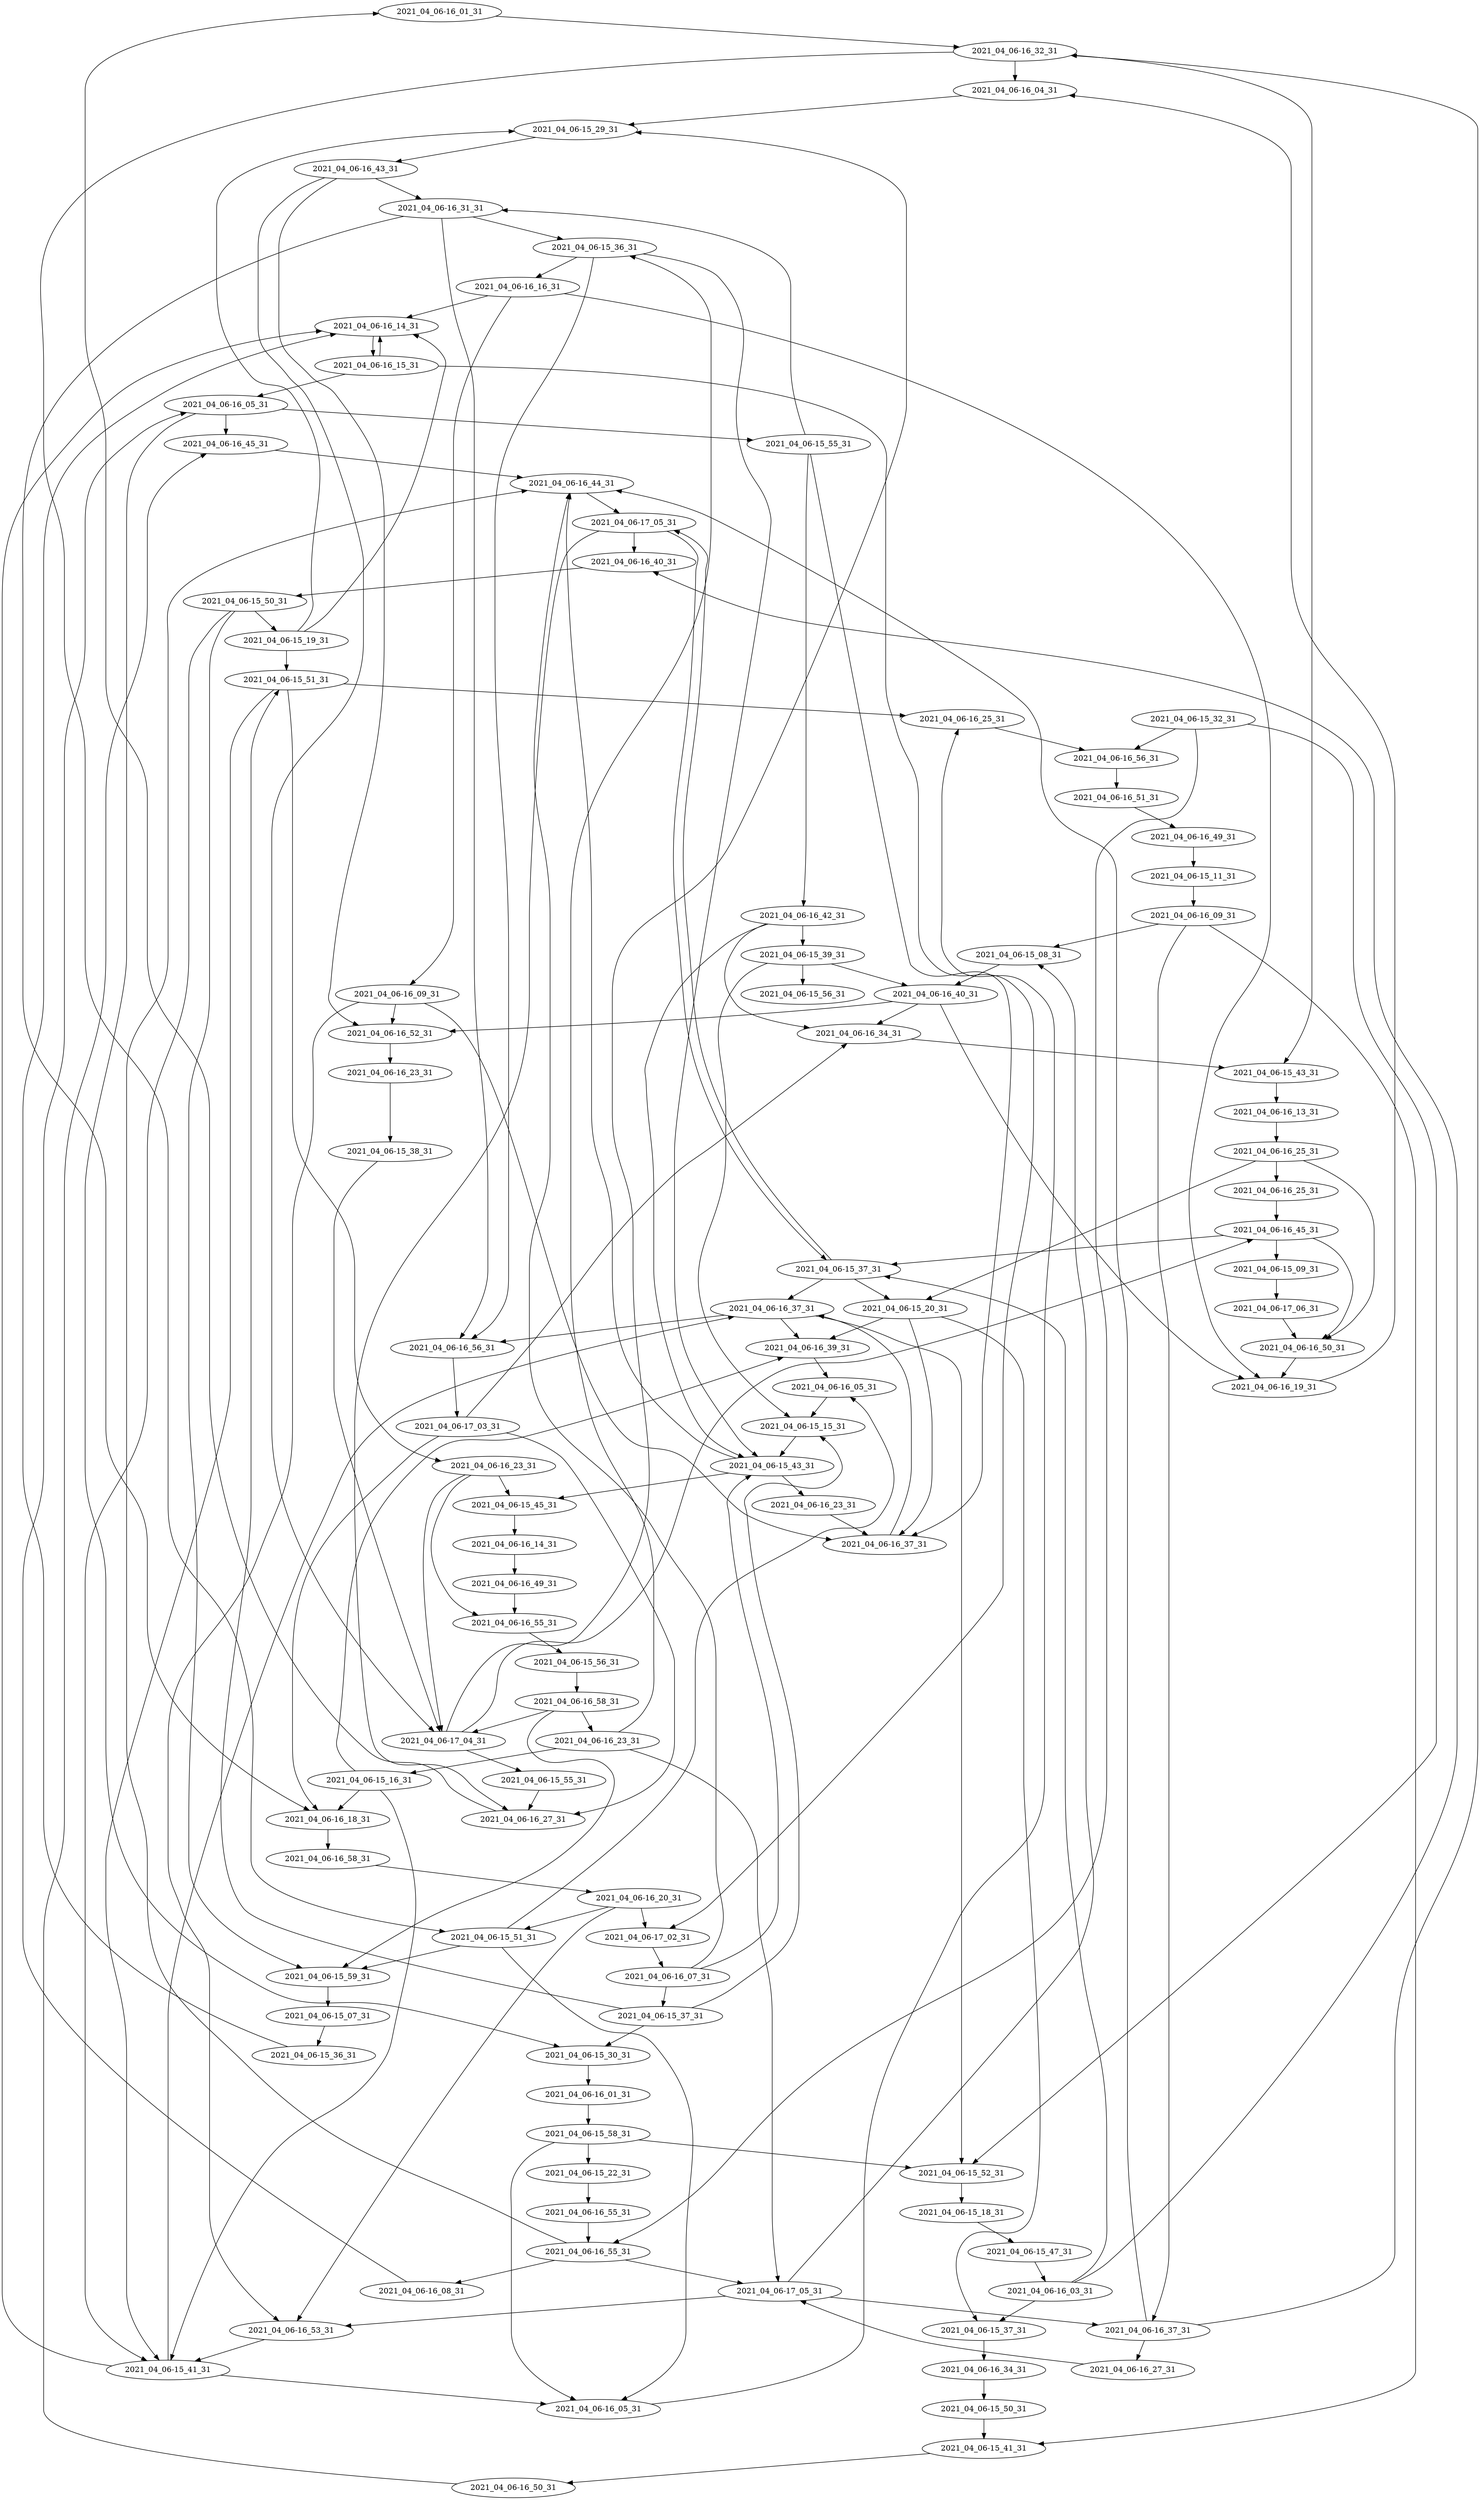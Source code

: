 digraph {
	0 [label="2021_04_06-16_01_31"]
	1 [label="2021_04_06-16_20_31"]
	2 [label="2021_04_06-16_40_31"]
	3 [label="2021_04_06-16_44_31"]
	4 [label="2021_04_06-16_07_31"]
	5 [label="2021_04_06-16_27_31"]
	6 [label="2021_04_06-16_05_31"]
	7 [label="2021_04_06-15_07_31"]
	8 [label="2021_04_06-15_45_31"]
	9 [label="2021_04_06-15_59_31"]
	10 [label="2021_04_06-16_42_31"]
	11 [label="2021_04_06-16_49_31"]
	12 [label="2021_04_06-15_52_31"]
	13 [label="2021_04_06-16_40_31"]
	14 [label="2021_04_06-15_09_31"]
	15 [label="2021_04_06-15_18_31"]
	16 [label="2021_04_06-16_45_31"]
	17 [label="2021_04_06-16_03_31"]
	18 [label="2021_04_06-16_31_31"]
	19 [label="2021_04_06-15_19_31"]
	20 [label="2021_04_06-16_23_31"]
	21 [label="2021_04_06-16_55_31"]
	22 [label="2021_04_06-16_25_31"]
	23 [label="2021_04_06-15_41_31"]
	24 [label="2021_04_06-16_58_31"]
	25 [label="2021_04_06-16_58_31"]
	26 [label="2021_04_06-15_51_31"]
	27 [label="2021_04_06-15_16_31"]
	28 [label="2021_04_06-16_15_31"]
	29 [label="2021_04_06-16_25_31"]
	30 [label="2021_04_06-15_55_31"]
	31 [label="2021_04_06-15_36_31"]
	32 [label="2021_04_06-16_14_31"]
	33 [label="2021_04_06-16_49_31"]
	34 [label="2021_04_06-17_05_31"]
	35 [label="2021_04_06-15_32_31"]
	36 [label="2021_04_06-15_36_31"]
	37 [label="2021_04_06-16_55_31"]
	38 [label="2021_04_06-15_47_31"]
	39 [label="2021_04_06-16_01_31"]
	40 [label="2021_04_06-16_43_31"]
	41 [label="2021_04_06-16_53_31"]
	42 [label="2021_04_06-16_39_31"]
	43 [label="2021_04_06-15_37_31"]
	44 [label="2021_04_06-15_50_31"]
	45 [label="2021_04_06-16_14_31"]
	46 [label="2021_04_06-15_30_31"]
	47 [label="2021_04_06-15_29_31"]
	48 [label="2021_04_06-16_56_31"]
	49 [label="2021_04_06-16_25_31"]
	50 [label="2021_04_06-16_19_31"]
	51 [label="2021_04_06-15_58_31"]
	52 [label="2021_04_06-16_37_31"]
	53 [label="2021_04_06-15_55_31"]
	54 [label="2021_04_06-15_37_31"]
	55 [label="2021_04_06-15_56_31"]
	56 [label="2021_04_06-16_27_31"]
	57 [label="2021_04_06-15_50_31"]
	58 [label="2021_04_06-16_04_31"]
	59 [label="2021_04_06-15_22_31"]
	60 [label="2021_04_06-15_08_31"]
	61 [label="2021_04_06-16_32_31"]
	62 [label="2021_04_06-16_05_31"]
	63 [label="2021_04_06-17_05_31"]
	64 [label="2021_04_06-16_55_31"]
	65 [label="2021_04_06-17_03_31"]
	66 [label="2021_04_06-15_20_31"]
	67 [label="2021_04_06-16_18_31"]
	68 [label="2021_04_06-16_16_31"]
	69 [label="2021_04_06-15_38_31"]
	70 [label="2021_04_06-16_34_31"]
	71 [label="2021_04_06-16_34_31"]
	72 [label="2021_04_06-16_45_31"]
	73 [label="2021_04_06-16_13_31"]
	74 [label="2021_04_06-15_37_31"]
	75 [label="2021_04_06-16_23_31"]
	76 [label="2021_04_06-16_05_31"]
	77 [label="2021_04_06-15_15_31"]
	78 [label="2021_04_06-17_02_31"]
	79 [label="2021_04_06-17_04_31"]
	80 [label="2021_04_06-16_37_31"]
	81 [label="2021_04_06-16_23_31"]
	82 [label="2021_04_06-16_56_31"]
	83 [label="2021_04_06-16_23_31"]
	84 [label="2021_04_06-15_39_31"]
	85 [label="2021_04_06-15_11_31"]
	86 [label="2021_04_06-16_09_31"]
	87 [label="2021_04_06-16_09_31"]
	88 [label="2021_04_06-16_50_31"]
	89 [label="2021_04_06-15_43_31"]
	90 [label="2021_04_06-16_37_31"]
	91 [label="2021_04_06-16_08_31"]
	92 [label="2021_04_06-17_06_31"]
	93 [label="2021_04_06-15_43_31"]
	94 [label="2021_04_06-16_52_31"]
	95 [label="2021_04_06-15_51_31"]
	96 [label="2021_04_06-15_41_31"]
	97 [label="2021_04_06-16_50_31"]
	98 [label="2021_04_06-16_51_31"]
	99 [label="2021_04_06-15_56_31"]
	0 -> 61
	1 -> 41
	1 -> 78
	1 -> 95
	2 -> 50
	2 -> 71
	2 -> 94
	3 -> 63
	4 -> 3
	4 -> 43
	4 -> 89
	5 -> 0
	6 -> 16
	6 -> 46
	6 -> 53
	7 -> 31
	8 -> 32
	9 -> 7
	10 -> 71
	10 -> 84
	10 -> 89
	11 -> 37
	12 -> 15
	13 -> 44
	14 -> 92
	15 -> 38
	16 -> 3
	17 -> 13
	17 -> 54
	17 -> 74
	18 -> 36
	18 -> 67
	18 -> 82
	19 -> 26
	19 -> 45
	19 -> 47
	20 -> 69
	21 -> 3
	21 -> 34
	21 -> 91
	22 -> 72
	23 -> 97
	24 -> 9
	24 -> 79
	24 -> 83
	25 -> 1
	26 -> 49
	26 -> 75
	26 -> 96
	27 -> 42
	27 -> 67
	27 -> 96
	28 -> 6
	28 -> 45
	28 -> 78
	29 -> 22
	29 -> 66
	29 -> 88
	30 -> 5
	31 -> 45
	32 -> 11
	33 -> 85
	34 -> 41
	34 -> 60
	34 -> 90
	35 -> 12
	35 -> 21
	35 -> 48
	36 -> 68
	36 -> 82
	36 -> 89
	37 -> 55
	38 -> 17
	39 -> 51
	40 -> 18
	40 -> 79
	40 -> 94
	41 -> 96
	42 -> 76
	43 -> 26
	43 -> 46
	43 -> 77
	44 -> 9
	44 -> 19
	44 -> 96
	45 -> 28
	46 -> 39
	47 -> 40
	48 -> 98
	49 -> 48
	50 -> 58
	51 -> 12
	51 -> 59
	51 -> 62
	52 -> 80
	53 -> 10
	53 -> 18
	53 -> 52
	54 -> 70
	55 -> 24
	56 -> 34
	57 -> 23
	58 -> 47
	59 -> 64
	60 -> 2
	61 -> 58
	61 -> 93
	61 -> 95
	62 -> 49
	63 -> 5
	63 -> 13
	63 -> 74
	64 -> 21
	65 -> 5
	65 -> 67
	65 -> 71
	66 -> 42
	66 -> 52
	66 -> 54
	67 -> 25
	68 -> 45
	68 -> 50
	68 -> 86
	69 -> 79
	70 -> 57
	71 -> 93
	72 -> 14
	72 -> 74
	72 -> 88
	73 -> 29
	74 -> 63
	74 -> 66
	74 -> 80
	75 -> 8
	75 -> 37
	75 -> 79
	76 -> 77
	77 -> 89
	78 -> 4
	79 -> 30
	79 -> 47
	79 -> 72
	80 -> 12
	80 -> 42
	80 -> 82
	81 -> 52
	82 -> 65
	83 -> 27
	83 -> 34
	83 -> 36
	84 -> 2
	84 -> 77
	84 -> 99
	85 -> 87
	86 -> 41
	86 -> 52
	86 -> 94
	87 -> 23
	87 -> 60
	87 -> 90
	88 -> 50
	89 -> 3
	89 -> 8
	89 -> 81
	90 -> 3
	90 -> 56
	90 -> 61
	91 -> 6
	92 -> 88
	93 -> 73
	94 -> 20
	95 -> 9
	95 -> 62
	95 -> 76
	96 -> 45
	96 -> 62
	96 -> 80
	97 -> 16
	98 -> 33
}

